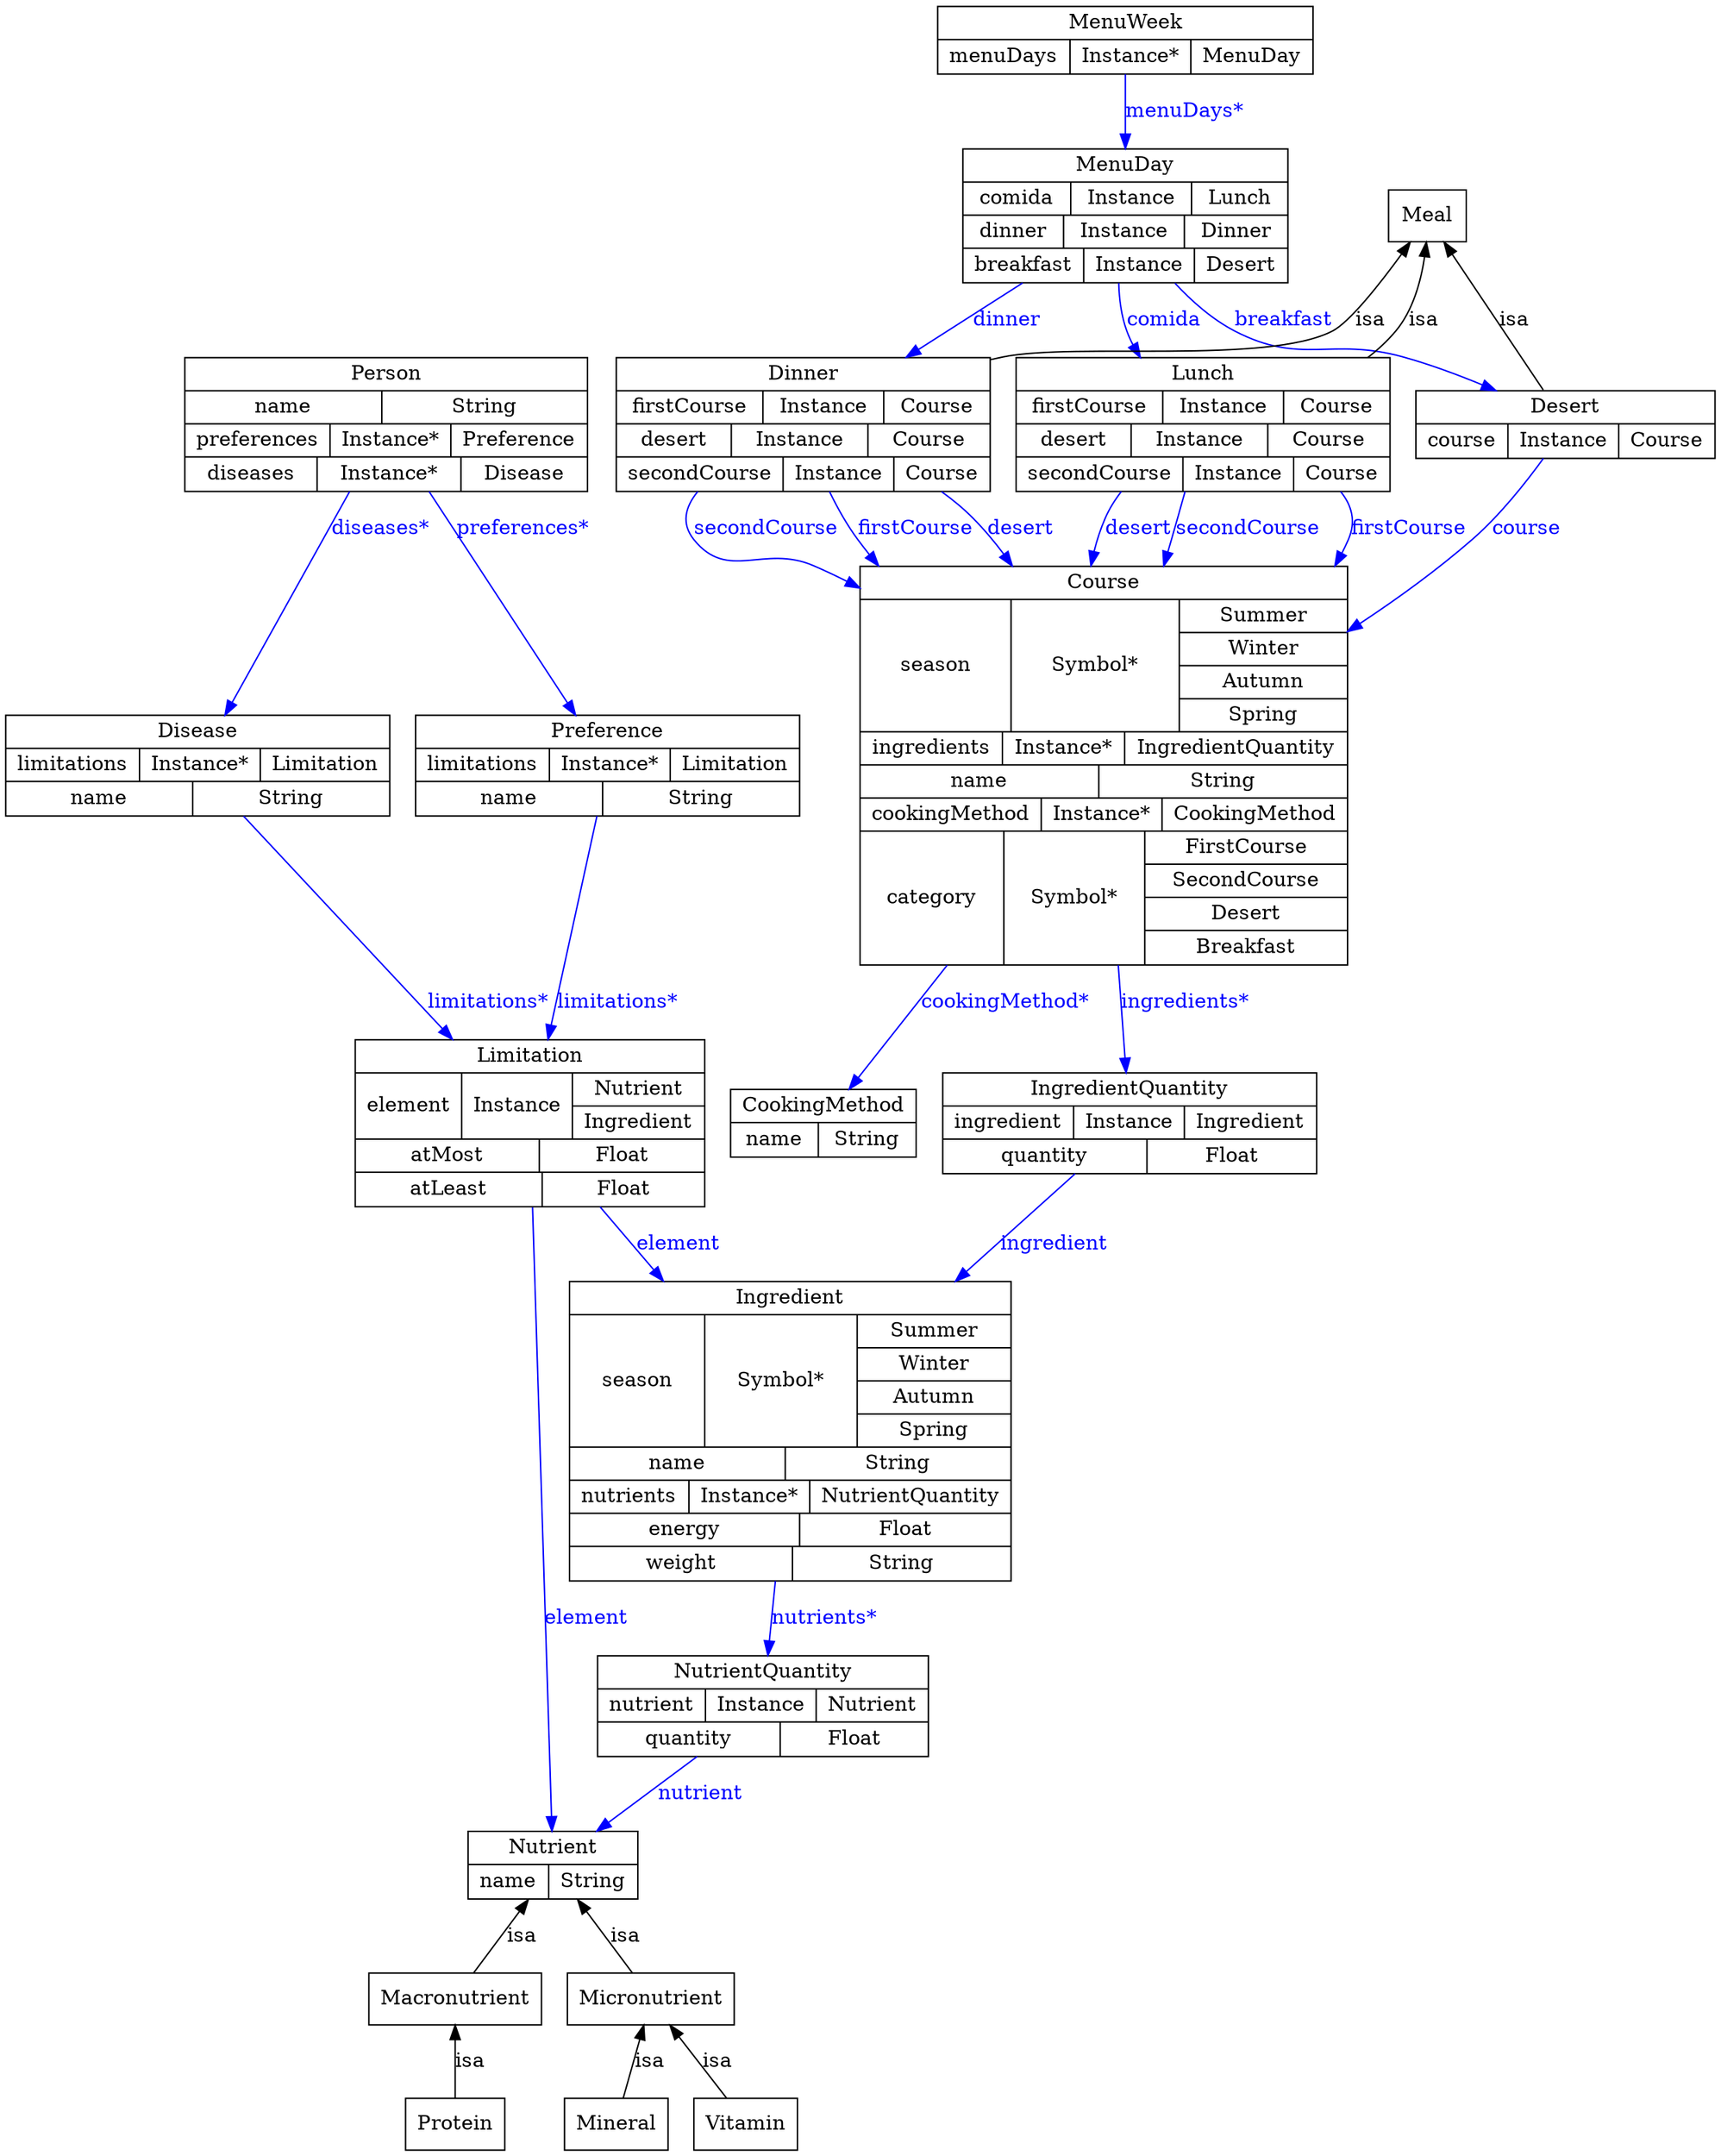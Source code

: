 digraph OntologiaAlimentacion {
	node [label="\N"];
	graph [bb="0,0,970,1496"];
	Protein [label=Protein, shape=box, color="0.0,0.0,0.0", fontcolor="0.0,0.0,0.0", pos="299,18", width="0.77778", height="0.5"];
	Macronutrient [label=Macronutrient, shape=box, color="0.0,0.0,0.0", fontcolor="0.0,0.0,0.0", pos="299,106", width="1.3125", height="0.5"];
	NutrientQuantity [label="{NutrientQuantity|{nutrient|Instance|{Nutrient}}|{quantity|Float}}", shape=record, color="0.0,0.0,0.0", fontcolor="0.0,0.0,0.0", pos="423,311", rects="332,322.5,514,345.5 332,299.5,390,322.5 390,299.5,453,322.5 453,299.5,514,322.5 332,276.5,431,299.5 431,276.5,514,299.5", width="2.5278", height="0.97222"];
	Nutrient [label="{Nutrient|{name|String}}", shape=record, color="0.0,0.0,0.0", fontcolor="0.0,0.0,0.0", pos="336,200", rects="288,200,384,223 288,177,334,200 334,177,384,200", width="1.3333", height="0.65278"];
	Course [label="{Course|{season|Symbol*|{Summer|Winter|Autumn|Spring}}|{ingredients|Instance*|{IngredientQuantity}}|{name|String}|{cookingMethod\
|Instance*|{CookingMethod}}|{category|Symbol*|{FirstCourse|SecondCourse|Desert|Breakfast}}}", shape=record, color="0.0,0.0,0.0", fontcolor="0.0,0.0,0.0", pos="612,965", rects="470.5,1080,753.5,1103 470.5,988,557.5,1080 557.5,988,657.5,1080 657.5,1057,753.5,1080 657.5,1034,753.5,1057 657.5,1011,753.5,1034\
 657.5,988,753.5,1011 470.5,965,552.5,988 552.5,965,628.5,988 628.5,965,753.5,988 470.5,942,609.5,965 609.5,942,753.5,965 470.5\
,919,575.5,942 575.5,919,645.5,942 645.5,919,753.5,942 470.5,827,552.5,919 552.5,827,636.5,919 636.5,896,753.5,919 636.5,873,753.5\
,896 636.5,850,753.5,873 636.5,827,753.5,850", width="3.9236", height="3.8472"];
	IngredientQuantity [label="{IngredientQuantity|{ingredient|Instance|{Ingredient}}|{quantity|Float}}", shape=record, color="0.0,0.0,0.0", fontcolor="0.0,0.0,0.0", pos="641,716", rects="538,727.5,744,750.5 538,704.5,609,727.5 609,704.5,672,727.5 672,704.5,744,727.5 538,681.5,649,704.5 649,681.5,744,704.5", width="2.8611", height="0.97222"];
	CookingMethod [label="{CookingMethod|{name|String}}", shape=record, color="0.0,0.0,0.0", fontcolor="0.0,0.0,0.0", pos="466,716", rects="412,716,520,739 412,693,464,716 464,693,520,716", width="1.5", height="0.65278"];
	MenuWeek [label="{MenuWeek|{menuDays|Instance*|{MenuDay}}}", shape=record, color="0.0,0.0,0.0", fontcolor="0.0,0.0,0.0", pos="621,1472", rects="513,1472,729,1495 513,1449,588,1472 588,1449,658,1472 658,1449,729,1472", width=3, height="0.65278"];
	MenuDay [label="{MenuDay|{comida|Instance|{Lunch}}|{dinner|Instance|{Dinner}}|{breakfast|Instance|{Desert}}}", shape=record, color="0.0,0.0,0.0", fontcolor="0.0,0.0,0.0", pos="621,1349", rects="529,1372,713,1395 529,1349,590,1372 590,1349,657,1372 657,1349,713,1372 529,1326,585,1349 585,1326,654,1349 654,1326,713,1349 529\
,1303,597,1326 597,1303,660,1326 660,1303,713,1326", width="2.5556", height="1.2917"];
	Limitation [label="{Limitation|{element|Instance|{Nutrient|Ingredient}}|{atMost|Float}|{atLeast|Float}}", shape=record, color="0.0,0.0,0.0", fontcolor="0.0,0.0,0.0", pos="297,716", rects="200,750.5,394,773.5 200,704.5,259,750.5 259,704.5,322,750.5 322,727.5,394,750.5 322,704.5,394,727.5 200,681.5,302,704.5 302,681.5\
,394,704.5 200,658.5,302,681.5 302,658.5,394,681.5", width="2.6944", height="1.6111"];
	Ingredient [label="{Ingredient|{season|Symbol*|{Summer|Winter|Autumn|Spring}}|{name|String}|{nutrients|Instance*|{NutrientQuantity}}|{energy|Float}\
|{weight|String}}", shape=record, color="0.0,0.0,0.0", fontcolor="0.0,0.0,0.0", pos="446,502", rects="325,582.5,567,605.5 325,490.5,399,582.5 399,490.5,485,582.5 485,559.5,567,582.5 485,536.5,567,559.5 485,513.5,567,536.5 485,490.5\
,567,513.5 325,467.5,444,490.5 444,467.5,567,490.5 325,444.5,389,467.5 389,444.5,459,467.5 459,444.5,567,467.5 325,421.5,450,444.5\
 450,421.5,567,444.5 325,398.5,447,421.5 447,398.5,567,421.5", width="3.3611", height="2.8889"];
	Vitamin [label=Vitamin, shape=box, color="0.0,0.0,0.0", fontcolor="0.0,0.0,0.0", pos="469,18", width="0.8125", height="0.5"];
	Micronutrient [label=Micronutrient, shape=box, color="0.0,0.0,0.0", fontcolor="0.0,0.0,0.0", pos="411,106", width="1.2778", height="0.5"];
	Meal [label=Meal, shape=box, color="0.0,0.0,0.0", fontcolor="0.0,0.0,0.0", pos="800,1349", width="0.75", height="0.5"];
	Preference [label="{Preference|{limitations|Instance*|{Limitation}}|{name|String}}", shape=record, color="0.0,0.0,0.0", fontcolor="0.0,0.0,0.0", pos="340,965", rects="232.5,976.5,447.5,999.5 232.5,953.5,305.5,976.5 305.5,953.5,375.5,976.5 375.5,953.5,447.5,976.5 232.5,930.5,337.5,953.5 337.5,930.5\
,447.5,953.5", width="2.9792", height="0.97222"];
	Lunch [label="{Lunch|{firstCourse|Instance|{Course}}|{desert|Instance|{Course}}|{secondCourse|Instance|{Course}}}", shape=record, color="0.0,0.0,0.0", fontcolor="0.0,0.0,0.0", pos="669,1203", rects="560,1226,778,1249 560,1203,645,1226 645,1203,714,1226 714,1203,778,1226 560,1180,626,1203 626,1180,705,1203 705,1180,778,1203 560\
,1157,658,1180 658,1157,721,1180 721,1157,778,1180", width="3.0278", height="1.2917"];
	Desert [label="{Desert|{course|Instance|{Course}}}", shape=record, color="0.0,0.0,0.0", fontcolor="0.0,0.0,0.0", pos="883,1203", rects="796,1203,970,1226 796,1180,850,1203 850,1180,913,1203 913,1180,970,1203", width="2.4167", height="0.65278"];
	Person [label="{Person|{name|String}|{preferences|Instance*|{Preference}}|{diseases|Instance*|{Disease}}}", shape=record, color="0.0,0.0,0.0", fontcolor="0.0,0.0,0.0", pos="150,1203", rects="36.5,1226,263.5,1249 36.5,1203,147.5,1226 147.5,1203,263.5,1226 36.5,1180,117.5,1203 117.5,1180,187.5,1203 187.5,1180,263.5,1203\
 36.5,1157,110.5,1180 110.5,1157,192.5,1180 192.5,1157,263.5,1180", width="3.1458", height="1.2917"];
	Disease [label="{Disease|{limitations|Instance*|{Limitation}}|{name|String}}", shape=record, color="0.0,0.0,0.0", fontcolor="0.0,0.0,0.0", pos="107,965", rects="-0.5,976.5,214.5,999.5 -0.5,953.5,72.5,976.5 72.5,953.5,142.5,976.5 142.5,953.5,214.5,976.5 -0.5,930.5,104.5,953.5 104.5,930.5,214.5\
,953.5", width="2.9792", height="0.97222"];
	Dinner [label="{Dinner|{firstCourse|Instance|{Course}}|{desert|Instance|{Course}}|{secondCourse|Instance|{Course}}}", shape=record, color="0.0,0.0,0.0", fontcolor="0.0,0.0,0.0", pos="433,1203", rects="324,1226,542,1249 324,1203,409,1226 409,1203,478,1226 478,1203,542,1226 324,1180,390,1203 390,1180,469,1203 469,1180,542,1203 324\
,1157,422,1180 422,1157,485,1180 485,1157,542,1180", width="3.0278", height="1.2917"];
	Mineral [label=Mineral, shape=box, color="0.0,0.0,0.0", fontcolor="0.0,0.0,0.0", pos="392,18", width="0.80556", height="0.5"];
	Macronutrient -> Protein [dir=back, label=isa, color="0.0,0.0,0.0", fontcolor="0.0,0.0,0.0", pos="s,299,87.597 299,77.342 299,63.774 299,47.861 299,36.084", lp="307,62"];
	NutrientQuantity -> Nutrient [label=nutrient, color="0.6666667,1.0,1.0", fontcolor="0.6666667,1.0,1.0", style=filled, pos="e,353.79,223.29 396.19,276.41 384.67,261.98 371.31,245.24 360.11,231.2", lp="401,250"];
	Course -> IngredientQuantity [label="ingredients*", color="0.6666667,1.0,1.0", fontcolor="0.6666667,1.0,1.0", style=filled, pos="e,637.06,750.57 628.11,826.78 630.93,802.79 633.66,779.51 635.88,760.6", lp="665.5,800"];
	Course -> CookingMethod [label="cookingMethod*", color="0.6666667,1.0,1.0", fontcolor="0.6666667,1.0,1.0", style=filled, pos="e,479.07,739.11 530.89,826.78 513.36,797.12 496.46,768.53 484.3,747.97", lp="566,800"];
	MenuWeek -> MenuDay [label="menuDays*", color="0.6666667,1.0,1.0", fontcolor="0.6666667,1.0,1.0", style=filled, pos="e,621,1395.1 621,1448.8 621,1436.5 621,1420.6 621,1405.1", lp="654,1422"];
	Limitation -> Nutrient [label=element, color="0.6666667,1.0,1.0", fontcolor="0.6666667,1.0,1.0", style=filled, pos="e,331.47,223.22 298.32,658.34 300.73,574.54 307.16,412.7 323,276 324.63,261.91 327.18,246.46 329.59,233.26", lp="335.5,372"];
	Limitation -> Ingredient [label=element, color="0.6666667,1.0,1.0", fontcolor="0.6666667,1.0,1.0", style=filled, pos="e,373.87,605.63 336.73,658.47 346.41,644.7 357.09,629.5 367.87,614.16", lp="380.5,632"];
	Micronutrient -> Vitamin [dir=back, label=isa, color="0.0,0.0,0.0", fontcolor="0.0,0.0,0.0", pos="s,422.74,87.597 428.57,78.943 437.95,65.041 449.22,48.327 457.48,36.084", lp="454,62"];
	Preference -> Limitation [label="limitations*", color="0.6666667,1.0,1.0", fontcolor="0.6666667,1.0,1.0", style=filled, pos="e,306.87,773.72 334.16,930.43 327.62,892.87 316.86,831.08 308.6,783.62", lp="345,800"];
	Nutrient -> Micronutrient [dir=back, label=isa, color="0.0,0.0,0.0", fontcolor="0.0,0.0,0.0", pos="s,354.16,176.73 360.62,168.8 372.69,153.99 386.79,136.69 397,124.17", lp="391,150"];
	IngredientQuantity -> Ingredient [label=ingredient, color="0.6666667,1.0,1.0", fontcolor="0.6666667,1.0,1.0", style=filled, pos="e,540.41,605.64 610.1,681.41 592.8,662.6 570.14,637.96 547.21,613.03", lp="594.5,632"];
	Meal -> Lunch [dir=back, label=isa, color="0.0,0.0,0.0", fontcolor="0.0,0.0,0.0", pos="s,798.99,1330.7 797.66,1320.5 795.06,1303.9 789.58,1283.1 778,1268 772.73,1261.1 766.48,1254.8 759.7,1249.1", lp="796,1276"];
	Lunch -> Course [label=firstCourse, color="0.6666667,1.0,1.0", fontcolor="0.6666667,1.0,1.0", style=filled, pos="e,743.7,1103.4 745.07,1156.9 753.18,1146.7 756.94,1134.9 752,1122 750.8,1118.9 749.5,1115.7 748.11,1112.6", lp="786.5,1130"];
	Lunch -> Course [label=desert, color="0.6666667,1.0,1.0", fontcolor="0.6666667,1.0,1.0", style=filled, pos="e,603.97,1103.3 622.89,1156.7 618.9,1150.8 615.46,1144.5 613,1138 610,1130.1 607.64,1121.8 605.84,1113.3", lp="630,1130"];
	Lunch -> Course [label=secondCourse, color="0.6666667,1.0,1.0", fontcolor="0.6666667,1.0,1.0", style=filled, pos="e,645.21,1103.5 658.08,1156.8 654.95,1143.8 651.35,1128.9 647.58,1113.3", lp="694,1130"];
	Meal -> Desert [dir=back, label=isa, color="0.0,0.0,0.0", fontcolor="0.0,0.0,0.0", pos="s,809.85,1330.9 815.03,1321.9 830.79,1294.6 855.3,1252.1 870.18,1226.2", lp="851,1276"];
	Desert -> Course [label=course, color="0.6666667,1.0,1.0", fontcolor="0.6666667,1.0,1.0", style=filled, pos="e,753.73,1062.7 868.7,1180 857.2,1163.1 840.02,1139.8 822,1122 803.52,1103.7 782.81,1085.9 761.8,1069.1", lp="854,1130"];
	Nutrient -> Macronutrient [dir=back, label=isa, color="0.0,0.0,0.0", fontcolor="0.0,0.0,0.0", pos="s,327.04,176.73 323.19,167.15 317.39,152.72 310.76,136.23 305.91,124.17", lp="327,150"];
	Person -> Preference [label="preferences*", color="0.6666667,1.0,1.0", fontcolor="0.6666667,1.0,1.0", style=filled, pos="e,312.93,999.63 186.41,1156.8 221.13,1113.6 272.98,1049.2 306.65,1007.4", lp="248,1130"];
	Person -> Disease [label="diseases*", color="0.6666667,1.0,1.0", fontcolor="0.6666667,1.0,1.0", style=filled, pos="e,113.13,999.63 141.76,1156.8 134.03,1114.4 122.56,1051.4 114.93,1009.5", lp="165,1130"];
	Meal -> Dinner [dir=back, label=isa, color="0.0,0.0,0.0", fontcolor="0.0,0.0,0.0", pos="s,789.32,1330.9 783.79,1322.4 769.99,1301.5 750.62,1274.5 739,1268 702.32,1247.6 591.83,1259.7 551,1250 548.11,1249.3 545.2,1248.6\
 542.28,1247.8", lp="763,1276"];
	Dinner -> Course [label=firstCourse, color="0.6666667,1.0,1.0", fontcolor="0.6666667,1.0,1.0", style=filled, pos="e,483.12,1103.3 451.04,1156.7 456.47,1145 462.89,1132.7 470,1122 472.33,1118.5 474.75,1115 477.23,1111.5", lp="501.5,1130"];
	Dinner -> Course [label=desert, color="0.6666667,1.0,1.0", fontcolor="0.6666667,1.0,1.0", style=filled, pos="e,557.94,1103.4 513.4,1156.7 520.5,1150.9 527.18,1144.7 533,1138 540.02,1129.9 546.53,1121.1 552.55,1111.9", lp="560,1130"];
	Dinner -> Course [label=secondCourse, color="0.6666667,1.0,1.0", fontcolor="0.6666667,1.0,1.0", style=filled, pos="e,470.38,1096.1 377.98,1156.9 370.04,1145.3 367.16,1133.1 376,1122 398.77,1093.5 423.55,1120.6 456,1104 457.81,1103.1 459.62,1102.1\
 461.42,1101.1", lp="417,1130"];
	MenuDay -> Lunch [label=comida, color="0.6666667,1.0,1.0", fontcolor="0.6666667,1.0,1.0", style=filled, pos="e,630.71,1249.3 616.74,1302.8 616.95,1291.2 618.34,1278.9 622,1268 623.11,1264.7 624.45,1261.4 625.98,1258.2", lp="643,1276"];
	MenuDay -> Dinner [label=dinner, color="0.6666667,1.0,1.0", fontcolor="0.6666667,1.0,1.0", style=filled, pos="e,491.76,1249 562.03,1302.8 542.26,1287.7 520.07,1270.7 499.75,1255.1", lp="550.5,1276"];
	MenuDay -> Desert [label=breakfast, color="0.6666667,1.0,1.0", fontcolor="0.6666667,1.0,1.0", style=filled, pos="e,842.89,1226.2 649.29,1302.7 659.61,1289.6 672.39,1276.5 687,1268 725.97,1245.2 744.03,1263.9 787,1250 802.58,1245 818.87,1237.9\
 833.52,1230.8", lp="713,1276"];
	Disease -> Limitation [label="limitations*", color="0.6666667,1.0,1.0", fontcolor="0.6666667,1.0,1.0", style=filled, pos="e,253.37,773.72 132.82,930.43 162.08,892.4 210.45,829.52 247.12,781.84", lp="268,800"];
	Micronutrient -> Mineral [dir=back, label=isa, color="0.0,0.0,0.0", fontcolor="0.0,0.0,0.0", pos="s,407.16,87.597 404.98,77.744 401.96,64.09 398.4,47.977 395.77,36.084", lp="412,62"];
	Ingredient -> NutrientQuantity [label="nutrients*", color="0.6666667,1.0,1.0", fontcolor="0.6666667,1.0,1.0", style=filled, pos="e,427.1,345.67 433.52,398.48 431.69,383.42 429.89,368.63 428.31,355.65", lp="459.5,372"];
}
